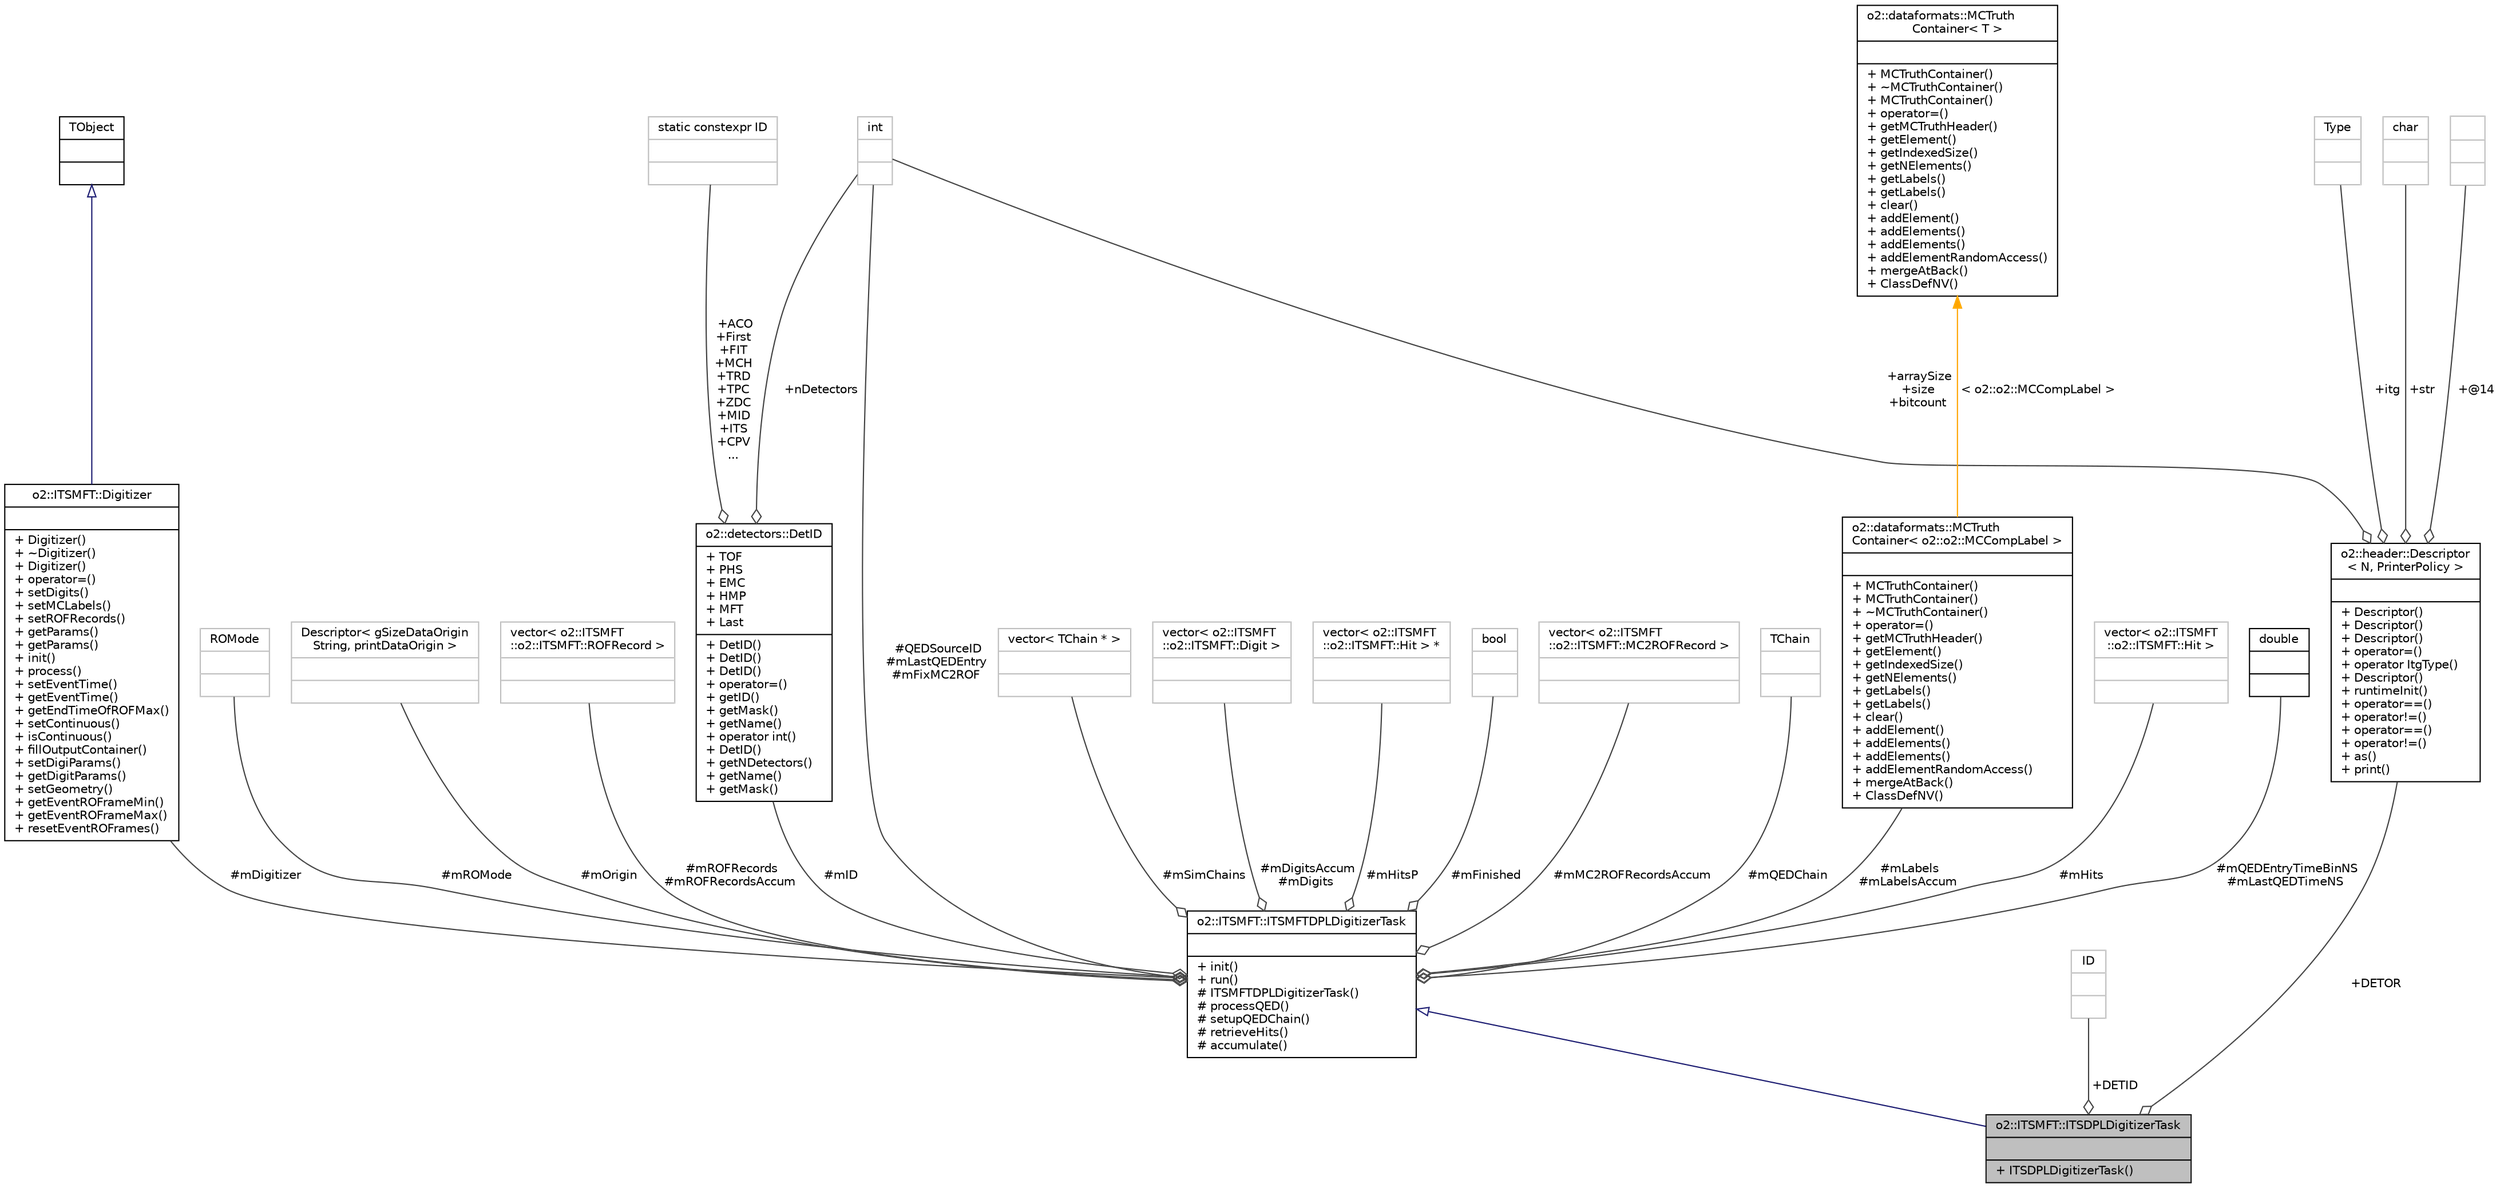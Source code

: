 digraph "o2::ITSMFT::ITSDPLDigitizerTask"
{
 // INTERACTIVE_SVG=YES
  bgcolor="transparent";
  edge [fontname="Helvetica",fontsize="10",labelfontname="Helvetica",labelfontsize="10"];
  node [fontname="Helvetica",fontsize="10",shape=record];
  Node1 [label="{o2::ITSMFT::ITSDPLDigitizerTask\n||+ ITSDPLDigitizerTask()\l}",height=0.2,width=0.4,color="black", fillcolor="grey75", style="filled" fontcolor="black"];
  Node2 -> Node1 [dir="back",color="midnightblue",fontsize="10",style="solid",arrowtail="onormal",fontname="Helvetica"];
  Node2 [label="{o2::ITSMFT::ITSMFTDPLDigitizerTask\n||+ init()\l+ run()\l# ITSMFTDPLDigitizerTask()\l# processQED()\l# setupQEDChain()\l# retrieveHits()\l# accumulate()\l}",height=0.2,width=0.4,color="black",URL="$db/df5/classo2_1_1ITSMFT_1_1ITSMFTDPLDigitizerTask.html"];
  Node3 -> Node2 [color="grey25",fontsize="10",style="solid",label=" #mHits" ,arrowhead="odiamond",fontname="Helvetica"];
  Node3 [label="{vector\< o2::ITSMFT\l::o2::ITSMFT::Hit \>\n||}",height=0.2,width=0.4,color="grey75"];
  Node4 -> Node2 [color="grey25",fontsize="10",style="solid",label=" #mQEDEntryTimeBinNS\n#mLastQEDTimeNS" ,arrowhead="odiamond",fontname="Helvetica"];
  Node4 [label="{double\n||}",height=0.2,width=0.4,color="black",URL="$df/de6/classdouble.html"];
  Node5 -> Node2 [color="grey25",fontsize="10",style="solid",label=" #mDigitizer" ,arrowhead="odiamond",fontname="Helvetica"];
  Node5 [label="{o2::ITSMFT::Digitizer\n||+ Digitizer()\l+ ~Digitizer()\l+ Digitizer()\l+ operator=()\l+ setDigits()\l+ setMCLabels()\l+ setROFRecords()\l+ getParams()\l+ getParams()\l+ init()\l+ process()\l+ setEventTime()\l+ getEventTime()\l+ getEndTimeOfROFMax()\l+ setContinuous()\l+ isContinuous()\l+ fillOutputContainer()\l+ setDigiParams()\l+ getDigitParams()\l+ setGeometry()\l+ getEventROFrameMin()\l+ getEventROFrameMax()\l+ resetEventROFrames()\l}",height=0.2,width=0.4,color="black",URL="$d8/d92/classo2_1_1ITSMFT_1_1Digitizer.html"];
  Node6 -> Node5 [dir="back",color="midnightblue",fontsize="10",style="solid",arrowtail="onormal",fontname="Helvetica"];
  Node6 [label="{TObject\n||}",height=0.2,width=0.4,color="black",URL="$d5/d0f/classTObject.html"];
  Node7 -> Node2 [color="grey25",fontsize="10",style="solid",label=" #mROMode" ,arrowhead="odiamond",fontname="Helvetica"];
  Node7 [label="{ROMode\n||}",height=0.2,width=0.4,color="grey75"];
  Node8 -> Node2 [color="grey25",fontsize="10",style="solid",label=" #mOrigin" ,arrowhead="odiamond",fontname="Helvetica"];
  Node8 [label="{Descriptor\< gSizeDataOrigin\lString, printDataOrigin \>\n||}",height=0.2,width=0.4,color="grey75"];
  Node9 -> Node2 [color="grey25",fontsize="10",style="solid",label=" #mROFRecords\n#mROFRecordsAccum" ,arrowhead="odiamond",fontname="Helvetica"];
  Node9 [label="{vector\< o2::ITSMFT\l::o2::ITSMFT::ROFRecord \>\n||}",height=0.2,width=0.4,color="grey75"];
  Node10 -> Node2 [color="grey25",fontsize="10",style="solid",label=" #mID" ,arrowhead="odiamond",fontname="Helvetica"];
  Node10 [label="{o2::detectors::DetID\n|+ TOF\l+ PHS\l+ EMC\l+ HMP\l+ MFT\l+ Last\l|+ DetID()\l+ DetID()\l+ DetID()\l+ operator=()\l+ getID()\l+ getMask()\l+ getName()\l+ operator int()\l+ DetID()\l+ getNDetectors()\l+ getName()\l+ getMask()\l}",height=0.2,width=0.4,color="black",URL="$d6/dd5/classo2_1_1detectors_1_1DetID.html",tooltip="Static class with identifiers, bitmasks and names for ALICE detectors. "];
  Node11 -> Node10 [color="grey25",fontsize="10",style="solid",label=" +ACO\n+First\n+FIT\n+MCH\n+TRD\n+TPC\n+ZDC\n+MID\n+ITS\n+CPV\n..." ,arrowhead="odiamond",fontname="Helvetica"];
  Node11 [label="{static constexpr ID\n||}",height=0.2,width=0.4,color="grey75"];
  Node12 -> Node10 [color="grey25",fontsize="10",style="solid",label=" +nDetectors" ,arrowhead="odiamond",fontname="Helvetica"];
  Node12 [label="{int\n||}",height=0.2,width=0.4,color="grey75"];
  Node13 -> Node2 [color="grey25",fontsize="10",style="solid",label=" #mSimChains" ,arrowhead="odiamond",fontname="Helvetica"];
  Node13 [label="{vector\< TChain * \>\n||}",height=0.2,width=0.4,color="grey75"];
  Node14 -> Node2 [color="grey25",fontsize="10",style="solid",label=" #mDigitsAccum\n#mDigits" ,arrowhead="odiamond",fontname="Helvetica"];
  Node14 [label="{vector\< o2::ITSMFT\l::o2::ITSMFT::Digit \>\n||}",height=0.2,width=0.4,color="grey75"];
  Node12 -> Node2 [color="grey25",fontsize="10",style="solid",label=" #QEDSourceID\n#mLastQEDEntry\n#mFixMC2ROF" ,arrowhead="odiamond",fontname="Helvetica"];
  Node15 -> Node2 [color="grey25",fontsize="10",style="solid",label=" #mHitsP" ,arrowhead="odiamond",fontname="Helvetica"];
  Node15 [label="{vector\< o2::ITSMFT\l::o2::ITSMFT::Hit \> *\n||}",height=0.2,width=0.4,color="grey75"];
  Node16 -> Node2 [color="grey25",fontsize="10",style="solid",label=" #mFinished" ,arrowhead="odiamond",fontname="Helvetica"];
  Node16 [label="{bool\n||}",height=0.2,width=0.4,color="grey75"];
  Node17 -> Node2 [color="grey25",fontsize="10",style="solid",label=" #mMC2ROFRecordsAccum" ,arrowhead="odiamond",fontname="Helvetica"];
  Node17 [label="{vector\< o2::ITSMFT\l::o2::ITSMFT::MC2ROFRecord \>\n||}",height=0.2,width=0.4,color="grey75"];
  Node18 -> Node2 [color="grey25",fontsize="10",style="solid",label=" #mQEDChain" ,arrowhead="odiamond",fontname="Helvetica"];
  Node18 [label="{TChain\n||}",height=0.2,width=0.4,color="grey75"];
  Node19 -> Node2 [color="grey25",fontsize="10",style="solid",label=" #mLabels\n#mLabelsAccum" ,arrowhead="odiamond",fontname="Helvetica"];
  Node19 [label="{o2::dataformats::MCTruth\lContainer\< o2::o2::MCCompLabel \>\n||+ MCTruthContainer()\l+ MCTruthContainer()\l+ ~MCTruthContainer()\l+ operator=()\l+ getMCTruthHeader()\l+ getElement()\l+ getIndexedSize()\l+ getNElements()\l+ getLabels()\l+ getLabels()\l+ clear()\l+ addElement()\l+ addElements()\l+ addElements()\l+ addElementRandomAccess()\l+ mergeAtBack()\l+ ClassDefNV()\l}",height=0.2,width=0.4,color="black",URL="$dc/daa/classo2_1_1dataformats_1_1MCTruthContainer.html"];
  Node20 -> Node19 [dir="back",color="orange",fontsize="10",style="solid",label=" \< o2::o2::MCCompLabel \>" ,fontname="Helvetica"];
  Node20 [label="{o2::dataformats::MCTruth\lContainer\< T \>\n||+ MCTruthContainer()\l+ ~MCTruthContainer()\l+ MCTruthContainer()\l+ operator=()\l+ getMCTruthHeader()\l+ getElement()\l+ getIndexedSize()\l+ getNElements()\l+ getLabels()\l+ getLabels()\l+ clear()\l+ addElement()\l+ addElements()\l+ addElements()\l+ addElementRandomAccess()\l+ mergeAtBack()\l+ ClassDefNV()\l}",height=0.2,width=0.4,color="black",URL="$dc/daa/classo2_1_1dataformats_1_1MCTruthContainer.html"];
  Node21 -> Node1 [color="grey25",fontsize="10",style="solid",label=" +DETID" ,arrowhead="odiamond",fontname="Helvetica"];
  Node21 [label="{ID\n||}",height=0.2,width=0.4,color="grey75"];
  Node22 -> Node1 [color="grey25",fontsize="10",style="solid",label=" +DETOR" ,arrowhead="odiamond",fontname="Helvetica"];
  Node22 [label="{o2::header::Descriptor\l\< N, PrinterPolicy \>\n||+ Descriptor()\l+ Descriptor()\l+ Descriptor()\l+ operator=()\l+ operator ItgType()\l+ Descriptor()\l+ runtimeInit()\l+ operator==()\l+ operator!=()\l+ operator==()\l+ operator!=()\l+ as()\l+ print()\l}",height=0.2,width=0.4,color="black",URL="$d9/db3/structo2_1_1header_1_1Descriptor.html"];
  Node23 -> Node22 [color="grey25",fontsize="10",style="solid",label=" +itg" ,arrowhead="odiamond",fontname="Helvetica"];
  Node23 [label="{Type\n||}",height=0.2,width=0.4,color="grey75"];
  Node24 -> Node22 [color="grey25",fontsize="10",style="solid",label=" +str" ,arrowhead="odiamond",fontname="Helvetica"];
  Node24 [label="{char\n||}",height=0.2,width=0.4,color="grey75"];
  Node12 -> Node22 [color="grey25",fontsize="10",style="solid",label=" +arraySize\n+size\n+bitcount" ,arrowhead="odiamond",fontname="Helvetica"];
  Node25 -> Node22 [color="grey25",fontsize="10",style="solid",label=" +@14" ,arrowhead="odiamond",fontname="Helvetica"];
  Node25 [label="{\n||}",height=0.2,width=0.4,color="grey75"];
}
